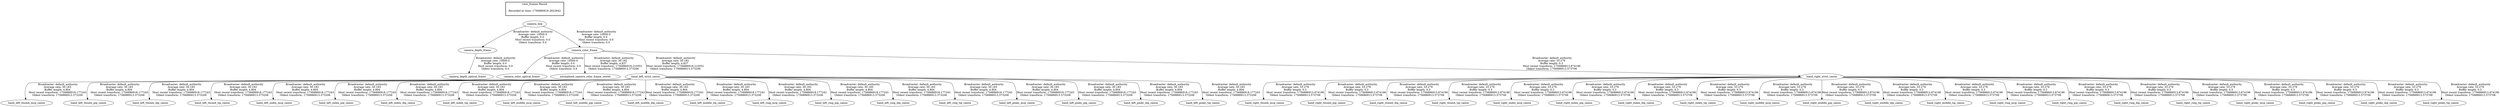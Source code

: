 digraph G {
"camera_link" -> "camera_depth_frame"[label=" Broadcaster: default_authority\nAverage rate: 10000.0\nBuffer length: 0.0\nMost recent transform: 0.0\nOldest transform: 0.0\n"];
"camera_depth_frame" -> "camera_depth_optical_frame"[label=" Broadcaster: default_authority\nAverage rate: 10000.0\nBuffer length: 0.0\nMost recent transform: 0.0\nOldest transform: 0.0\n"];
"camera_link" -> "camera_color_frame"[label=" Broadcaster: default_authority\nAverage rate: 10000.0\nBuffer length: 0.0\nMost recent transform: 0.0\nOldest transform: 0.0\n"];
"camera_color_frame" -> "camera_color_optical_frame"[label=" Broadcaster: default_authority\nAverage rate: 10000.0\nBuffer length: 0.0\nMost recent transform: 0.0\nOldest transform: 0.0\n"];
"camera_color_frame" -> "normalized_camera_color_frame_center"[label=" Broadcaster: default_authority\nAverage rate: 30.182\nBuffer length: 4.837\nMost recent transform: 1756886918.210551\nOldest transform: 1756886913.373206\n"];
"camera_color_frame" -> "hand_left_wrist_canon"[label=" Broadcaster: default_authority\nAverage rate: 30.182\nBuffer length: 4.837\nMost recent transform: 1756886918.210551\nOldest transform: 1756886913.373206\n"];
"hand_left_wrist_canon" -> "hand_left_thumb_mcp_canon"[label=" Broadcaster: default_authority\nAverage rate: 30.183\nBuffer length: 4.804\nMost recent transform: 1756886918.177243\nOldest transform: 1756886913.373206\n"];
"hand_left_wrist_canon" -> "hand_left_thumb_pip_canon"[label=" Broadcaster: default_authority\nAverage rate: 30.183\nBuffer length: 4.804\nMost recent transform: 1756886918.177243\nOldest transform: 1756886913.373206\n"];
"hand_left_wrist_canon" -> "hand_left_thumb_dip_canon"[label=" Broadcaster: default_authority\nAverage rate: 30.183\nBuffer length: 4.804\nMost recent transform: 1756886918.177243\nOldest transform: 1756886913.373206\n"];
"hand_left_wrist_canon" -> "hand_left_thumb_tip_canon"[label=" Broadcaster: default_authority\nAverage rate: 30.183\nBuffer length: 4.804\nMost recent transform: 1756886918.177243\nOldest transform: 1756886913.373206\n"];
"hand_left_wrist_canon" -> "hand_left_index_mcp_canon"[label=" Broadcaster: default_authority\nAverage rate: 30.183\nBuffer length: 4.804\nMost recent transform: 1756886918.177243\nOldest transform: 1756886913.373206\n"];
"hand_left_wrist_canon" -> "hand_left_index_pip_canon"[label=" Broadcaster: default_authority\nAverage rate: 30.183\nBuffer length: 4.804\nMost recent transform: 1756886918.177243\nOldest transform: 1756886913.373206\n"];
"hand_left_wrist_canon" -> "hand_left_index_dip_canon"[label=" Broadcaster: default_authority\nAverage rate: 30.183\nBuffer length: 4.804\nMost recent transform: 1756886918.177243\nOldest transform: 1756886913.373206\n"];
"hand_left_wrist_canon" -> "hand_left_index_tip_canon"[label=" Broadcaster: default_authority\nAverage rate: 30.183\nBuffer length: 4.804\nMost recent transform: 1756886918.177243\nOldest transform: 1756886913.373206\n"];
"hand_left_wrist_canon" -> "hand_left_middle_mcp_canon"[label=" Broadcaster: default_authority\nAverage rate: 30.183\nBuffer length: 4.804\nMost recent transform: 1756886918.177243\nOldest transform: 1756886913.373206\n"];
"hand_left_wrist_canon" -> "hand_left_middle_pip_canon"[label=" Broadcaster: default_authority\nAverage rate: 30.183\nBuffer length: 4.804\nMost recent transform: 1756886918.177243\nOldest transform: 1756886913.373206\n"];
"hand_left_wrist_canon" -> "hand_left_middle_dip_canon"[label=" Broadcaster: default_authority\nAverage rate: 30.183\nBuffer length: 4.804\nMost recent transform: 1756886918.177243\nOldest transform: 1756886913.373206\n"];
"hand_left_wrist_canon" -> "hand_left_middle_tip_canon"[label=" Broadcaster: default_authority\nAverage rate: 30.183\nBuffer length: 4.804\nMost recent transform: 1756886918.177243\nOldest transform: 1756886913.373206\n"];
"hand_left_wrist_canon" -> "hand_left_ring_mcp_canon"[label=" Broadcaster: default_authority\nAverage rate: 30.183\nBuffer length: 4.804\nMost recent transform: 1756886918.177243\nOldest transform: 1756886913.373206\n"];
"hand_left_wrist_canon" -> "hand_left_ring_pip_canon"[label=" Broadcaster: default_authority\nAverage rate: 30.183\nBuffer length: 4.804\nMost recent transform: 1756886918.177243\nOldest transform: 1756886913.373206\n"];
"hand_left_wrist_canon" -> "hand_left_ring_dip_canon"[label=" Broadcaster: default_authority\nAverage rate: 30.183\nBuffer length: 4.804\nMost recent transform: 1756886918.177243\nOldest transform: 1756886913.373206\n"];
"hand_left_wrist_canon" -> "hand_left_ring_tip_canon"[label=" Broadcaster: default_authority\nAverage rate: 30.183\nBuffer length: 4.804\nMost recent transform: 1756886918.177243\nOldest transform: 1756886913.373206\n"];
"hand_left_wrist_canon" -> "hand_left_pinky_mcp_canon"[label=" Broadcaster: default_authority\nAverage rate: 30.183\nBuffer length: 4.804\nMost recent transform: 1756886918.177243\nOldest transform: 1756886913.373206\n"];
"hand_left_wrist_canon" -> "hand_left_pinky_pip_canon"[label=" Broadcaster: default_authority\nAverage rate: 30.183\nBuffer length: 4.804\nMost recent transform: 1756886918.177243\nOldest transform: 1756886913.373206\n"];
"hand_left_wrist_canon" -> "hand_left_pinky_dip_canon"[label=" Broadcaster: default_authority\nAverage rate: 30.183\nBuffer length: 4.804\nMost recent transform: 1756886918.177243\nOldest transform: 1756886913.373206\n"];
"hand_left_wrist_canon" -> "hand_left_pinky_tip_canon"[label=" Broadcaster: default_authority\nAverage rate: 30.183\nBuffer length: 4.804\nMost recent transform: 1756886918.177243\nOldest transform: 1756886913.373206\n"];
"camera_color_frame" -> "hand_right_wrist_canon"[label=" Broadcaster: default_authority\nAverage rate: 33.279\nBuffer length: 0.3\nMost recent transform: 1756886913.874196\nOldest transform: 1756886913.573706\n"];
"hand_right_wrist_canon" -> "hand_right_thumb_mcp_canon"[label=" Broadcaster: default_authority\nAverage rate: 33.279\nBuffer length: 0.3\nMost recent transform: 1756886913.874196\nOldest transform: 1756886913.573706\n"];
"hand_right_wrist_canon" -> "hand_right_thumb_pip_canon"[label=" Broadcaster: default_authority\nAverage rate: 33.279\nBuffer length: 0.3\nMost recent transform: 1756886913.874196\nOldest transform: 1756886913.573706\n"];
"hand_right_wrist_canon" -> "hand_right_thumb_dip_canon"[label=" Broadcaster: default_authority\nAverage rate: 33.279\nBuffer length: 0.3\nMost recent transform: 1756886913.874196\nOldest transform: 1756886913.573706\n"];
"hand_right_wrist_canon" -> "hand_right_thumb_tip_canon"[label=" Broadcaster: default_authority\nAverage rate: 33.279\nBuffer length: 0.3\nMost recent transform: 1756886913.874196\nOldest transform: 1756886913.573706\n"];
"hand_right_wrist_canon" -> "hand_right_index_mcp_canon"[label=" Broadcaster: default_authority\nAverage rate: 33.279\nBuffer length: 0.3\nMost recent transform: 1756886913.874196\nOldest transform: 1756886913.573706\n"];
"hand_right_wrist_canon" -> "hand_right_index_pip_canon"[label=" Broadcaster: default_authority\nAverage rate: 33.279\nBuffer length: 0.3\nMost recent transform: 1756886913.874196\nOldest transform: 1756886913.573706\n"];
"hand_right_wrist_canon" -> "hand_right_index_dip_canon"[label=" Broadcaster: default_authority\nAverage rate: 33.279\nBuffer length: 0.3\nMost recent transform: 1756886913.874196\nOldest transform: 1756886913.573706\n"];
"hand_right_wrist_canon" -> "hand_right_index_tip_canon"[label=" Broadcaster: default_authority\nAverage rate: 33.279\nBuffer length: 0.3\nMost recent transform: 1756886913.874196\nOldest transform: 1756886913.573706\n"];
"hand_right_wrist_canon" -> "hand_right_middle_mcp_canon"[label=" Broadcaster: default_authority\nAverage rate: 33.279\nBuffer length: 0.3\nMost recent transform: 1756886913.874196\nOldest transform: 1756886913.573706\n"];
"hand_right_wrist_canon" -> "hand_right_middle_pip_canon"[label=" Broadcaster: default_authority\nAverage rate: 33.279\nBuffer length: 0.3\nMost recent transform: 1756886913.874196\nOldest transform: 1756886913.573706\n"];
"hand_right_wrist_canon" -> "hand_right_middle_dip_canon"[label=" Broadcaster: default_authority\nAverage rate: 33.279\nBuffer length: 0.3\nMost recent transform: 1756886913.874196\nOldest transform: 1756886913.573706\n"];
"hand_right_wrist_canon" -> "hand_right_middle_tip_canon"[label=" Broadcaster: default_authority\nAverage rate: 33.279\nBuffer length: 0.3\nMost recent transform: 1756886913.874196\nOldest transform: 1756886913.573706\n"];
"hand_right_wrist_canon" -> "hand_right_ring_mcp_canon"[label=" Broadcaster: default_authority\nAverage rate: 33.279\nBuffer length: 0.3\nMost recent transform: 1756886913.874196\nOldest transform: 1756886913.573706\n"];
"hand_right_wrist_canon" -> "hand_right_ring_pip_canon"[label=" Broadcaster: default_authority\nAverage rate: 33.279\nBuffer length: 0.3\nMost recent transform: 1756886913.874196\nOldest transform: 1756886913.573706\n"];
"hand_right_wrist_canon" -> "hand_right_ring_dip_canon"[label=" Broadcaster: default_authority\nAverage rate: 33.279\nBuffer length: 0.3\nMost recent transform: 1756886913.874196\nOldest transform: 1756886913.573706\n"];
"hand_right_wrist_canon" -> "hand_right_ring_tip_canon"[label=" Broadcaster: default_authority\nAverage rate: 33.279\nBuffer length: 0.3\nMost recent transform: 1756886913.874196\nOldest transform: 1756886913.573706\n"];
"hand_right_wrist_canon" -> "hand_right_pinky_mcp_canon"[label=" Broadcaster: default_authority\nAverage rate: 33.279\nBuffer length: 0.3\nMost recent transform: 1756886913.874196\nOldest transform: 1756886913.573706\n"];
"hand_right_wrist_canon" -> "hand_right_pinky_pip_canon"[label=" Broadcaster: default_authority\nAverage rate: 33.279\nBuffer length: 0.3\nMost recent transform: 1756886913.874196\nOldest transform: 1756886913.573706\n"];
"hand_right_wrist_canon" -> "hand_right_pinky_dip_canon"[label=" Broadcaster: default_authority\nAverage rate: 33.279\nBuffer length: 0.3\nMost recent transform: 1756886913.874196\nOldest transform: 1756886913.573706\n"];
"hand_right_wrist_canon" -> "hand_right_pinky_tip_canon"[label=" Broadcaster: default_authority\nAverage rate: 33.279\nBuffer length: 0.3\nMost recent transform: 1756886913.874196\nOldest transform: 1756886913.573706\n"];
edge [style=invis];
 subgraph cluster_legend { style=bold; color=black; label ="view_frames Result";
"Recorded at time: 1756886918.2822642"[ shape=plaintext ] ;
}->"camera_link";
}